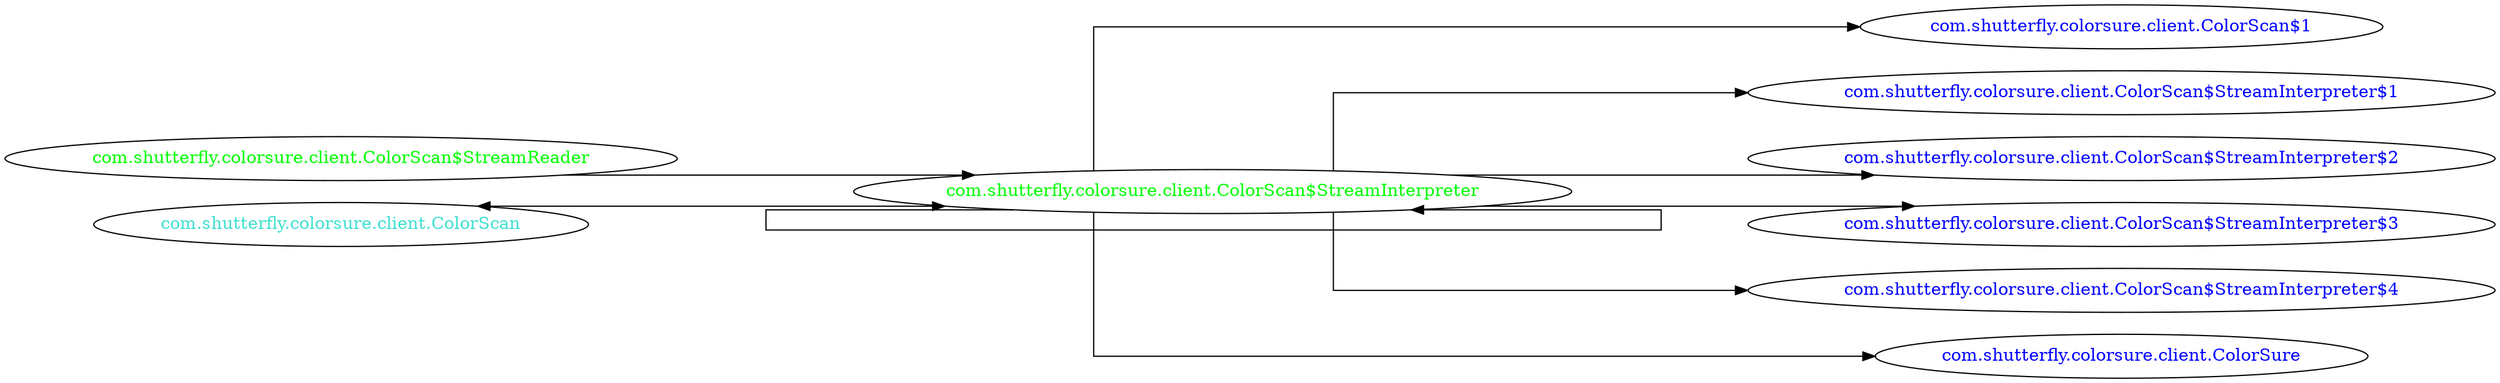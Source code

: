 digraph dependencyGraph {
 concentrate=true;
 ranksep="2.0";
 rankdir="LR"; 
 splines="ortho";
"com.shutterfly.colorsure.client.ColorScan$StreamInterpreter" [fontcolor="red"];
"com.shutterfly.colorsure.client.ColorScan$1" [ fontcolor="blue" ];
"com.shutterfly.colorsure.client.ColorScan$StreamInterpreter"->"com.shutterfly.colorsure.client.ColorScan$1";
"com.shutterfly.colorsure.client.ColorScan$StreamInterpreter$1" [ fontcolor="blue" ];
"com.shutterfly.colorsure.client.ColorScan$StreamInterpreter"->"com.shutterfly.colorsure.client.ColorScan$StreamInterpreter$1";
"com.shutterfly.colorsure.client.ColorScan$StreamInterpreter$2" [ fontcolor="blue" ];
"com.shutterfly.colorsure.client.ColorScan$StreamInterpreter"->"com.shutterfly.colorsure.client.ColorScan$StreamInterpreter$2";
"com.shutterfly.colorsure.client.ColorScan$StreamInterpreter$3" [ fontcolor="blue" ];
"com.shutterfly.colorsure.client.ColorScan$StreamInterpreter"->"com.shutterfly.colorsure.client.ColorScan$StreamInterpreter$3";
"com.shutterfly.colorsure.client.ColorScan$StreamInterpreter$4" [ fontcolor="blue" ];
"com.shutterfly.colorsure.client.ColorScan$StreamInterpreter"->"com.shutterfly.colorsure.client.ColorScan$StreamInterpreter$4";
"com.shutterfly.colorsure.client.ColorSure" [ fontcolor="blue" ];
"com.shutterfly.colorsure.client.ColorScan$StreamInterpreter"->"com.shutterfly.colorsure.client.ColorSure";
"com.shutterfly.colorsure.client.ColorScan$StreamReader" [ fontcolor="green" ];
"com.shutterfly.colorsure.client.ColorScan$StreamReader"->"com.shutterfly.colorsure.client.ColorScan$StreamInterpreter";
"com.shutterfly.colorsure.client.ColorScan$StreamInterpreter" [ fontcolor="green" ];
"com.shutterfly.colorsure.client.ColorScan$StreamInterpreter"->"com.shutterfly.colorsure.client.ColorScan$StreamInterpreter";
"com.shutterfly.colorsure.client.ColorScan" [ fontcolor="turquoise" ];
"com.shutterfly.colorsure.client.ColorScan"->"com.shutterfly.colorsure.client.ColorScan$StreamInterpreter" [dir=both];
}